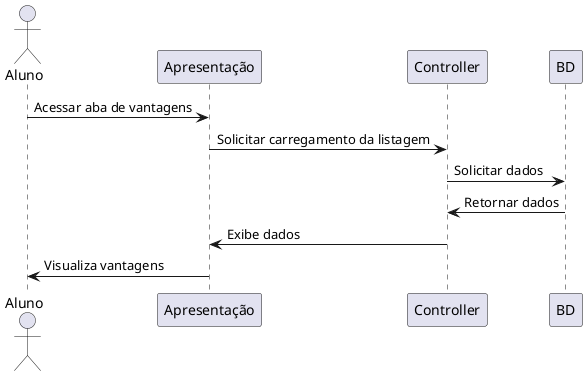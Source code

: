 @startuml
actor Aluno
participant "Apresentação" as View
participant "Controller" as Controller
participant "BD" as Banco

Aluno -> View: Acessar aba de vantagens
View -> Controller: Solicitar carregamento da listagem
Controller -> Banco: Solicitar dados
Banco -> Controller: Retornar dados
Controller -> View: Exibe dados
View -> Aluno: Visualiza vantagens

@enduml
